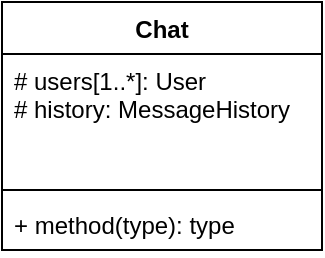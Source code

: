 <mxfile version="16.1.2" type="device"><diagram id="lIjhxE9EzADeA-AaXo0V" name="Страница 1"><mxGraphModel dx="868" dy="553" grid="1" gridSize="10" guides="1" tooltips="1" connect="1" arrows="1" fold="1" page="1" pageScale="1" pageWidth="827" pageHeight="1169" math="0" shadow="0"><root><mxCell id="0"/><mxCell id="1" parent="0"/><mxCell id="LoxYYNE-lHUaGr3MLIom-5" value="Chat" style="swimlane;fontStyle=1;align=center;verticalAlign=top;childLayout=stackLayout;horizontal=1;startSize=26;horizontalStack=0;resizeParent=1;resizeParentMax=0;resizeLast=0;collapsible=1;marginBottom=0;" vertex="1" parent="1"><mxGeometry x="220" y="186" width="160" height="124" as="geometry"/></mxCell><mxCell id="LoxYYNE-lHUaGr3MLIom-6" value="# users[1..*]: User&#10;# history: MessageHistory&#10;" style="text;strokeColor=none;fillColor=none;align=left;verticalAlign=top;spacingLeft=4;spacingRight=4;overflow=hidden;rotatable=0;points=[[0,0.5],[1,0.5]];portConstraint=eastwest;" vertex="1" parent="LoxYYNE-lHUaGr3MLIom-5"><mxGeometry y="26" width="160" height="64" as="geometry"/></mxCell><mxCell id="LoxYYNE-lHUaGr3MLIom-7" value="" style="line;strokeWidth=1;fillColor=none;align=left;verticalAlign=middle;spacingTop=-1;spacingLeft=3;spacingRight=3;rotatable=0;labelPosition=right;points=[];portConstraint=eastwest;" vertex="1" parent="LoxYYNE-lHUaGr3MLIom-5"><mxGeometry y="90" width="160" height="8" as="geometry"/></mxCell><mxCell id="LoxYYNE-lHUaGr3MLIom-8" value="+ method(type): type" style="text;strokeColor=none;fillColor=none;align=left;verticalAlign=top;spacingLeft=4;spacingRight=4;overflow=hidden;rotatable=0;points=[[0,0.5],[1,0.5]];portConstraint=eastwest;" vertex="1" parent="LoxYYNE-lHUaGr3MLIom-5"><mxGeometry y="98" width="160" height="26" as="geometry"/></mxCell></root></mxGraphModel></diagram></mxfile>